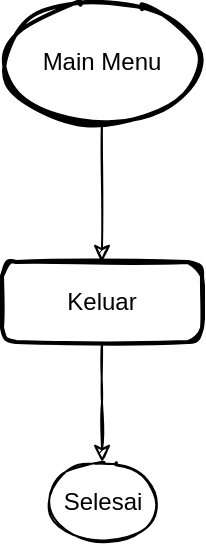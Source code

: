 <mxfile version="13.8.5" type="device"><diagram id="C5RBs43oDa-KdzZeNtuy" name="Page-1"><mxGraphModel dx="1038" dy="532" grid="1" gridSize="10" guides="1" tooltips="1" connect="1" arrows="1" fold="1" page="1" pageScale="1" pageWidth="1169" pageHeight="1654" math="0" shadow="0"><root><mxCell id="WIyWlLk6GJQsqaUBKTNV-0"/><mxCell id="WIyWlLk6GJQsqaUBKTNV-1" parent="WIyWlLk6GJQsqaUBKTNV-0"/><mxCell id="WIyWlLk6GJQsqaUBKTNV-11" value="Selesai" style="strokeWidth=1;html=1;shape=mxgraph.flowchart.start_2;whiteSpace=wrap;shadow=0;fontFamily=Helvetica;fontSize=12;fontColor=#000000;align=center;strokeColor=#000000;fillColor=#ffffff;sketch=1;" parent="WIyWlLk6GJQsqaUBKTNV-1" vertex="1"><mxGeometry x="523.75" y="480" width="52.5" height="40" as="geometry"/></mxCell><mxCell id="yr5tUkvE6pmQ3853pP5s-0" value="" style="edgeStyle=orthogonalEdgeStyle;rounded=0;orthogonalLoop=1;jettySize=auto;html=1;sketch=1;" parent="WIyWlLk6GJQsqaUBKTNV-1" source="k73UpvDeiLM-uCpB4j8G-2" target="WIyWlLk6GJQsqaUBKTNV-11" edge="1"><mxGeometry relative="1" as="geometry"/></mxCell><mxCell id="k73UpvDeiLM-uCpB4j8G-2" value="Keluar" style="rounded=1;whiteSpace=wrap;html=1;absoluteArcSize=1;arcSize=14;strokeWidth=2;sketch=1;" parent="WIyWlLk6GJQsqaUBKTNV-1" vertex="1"><mxGeometry x="500" y="380" width="100" height="40" as="geometry"/></mxCell><mxCell id="k73UpvDeiLM-uCpB4j8G-4" style="edgeStyle=orthogonalEdgeStyle;rounded=0;orthogonalLoop=1;jettySize=auto;html=1;exitX=0.5;exitY=1;exitDx=0;exitDy=0;exitPerimeter=0;entryX=0.5;entryY=0;entryDx=0;entryDy=0;sketch=1;" parent="WIyWlLk6GJQsqaUBKTNV-1" source="k73UpvDeiLM-uCpB4j8G-3" target="k73UpvDeiLM-uCpB4j8G-2" edge="1"><mxGeometry relative="1" as="geometry"/></mxCell><mxCell id="k73UpvDeiLM-uCpB4j8G-3" value="Main Menu" style="strokeWidth=2;html=1;shape=mxgraph.flowchart.start_2;whiteSpace=wrap;fontFamily=Helvetica;fontSize=12;fontColor=#000000;align=center;strokeColor=#000000;fillColor=#ffffff;sketch=1;" parent="WIyWlLk6GJQsqaUBKTNV-1" vertex="1"><mxGeometry x="500" y="250" width="100" height="60" as="geometry"/></mxCell></root></mxGraphModel></diagram></mxfile>